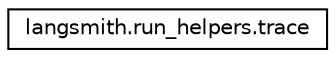 digraph "Graphical Class Hierarchy"
{
 // LATEX_PDF_SIZE
  edge [fontname="Helvetica",fontsize="10",labelfontname="Helvetica",labelfontsize="10"];
  node [fontname="Helvetica",fontsize="10",shape=record];
  rankdir="LR";
  Node0 [label="langsmith.run_helpers.trace",height=0.2,width=0.4,color="black", fillcolor="white", style="filled",URL="$classlangsmith_1_1run__helpers_1_1trace.html",tooltip=" "];
}
